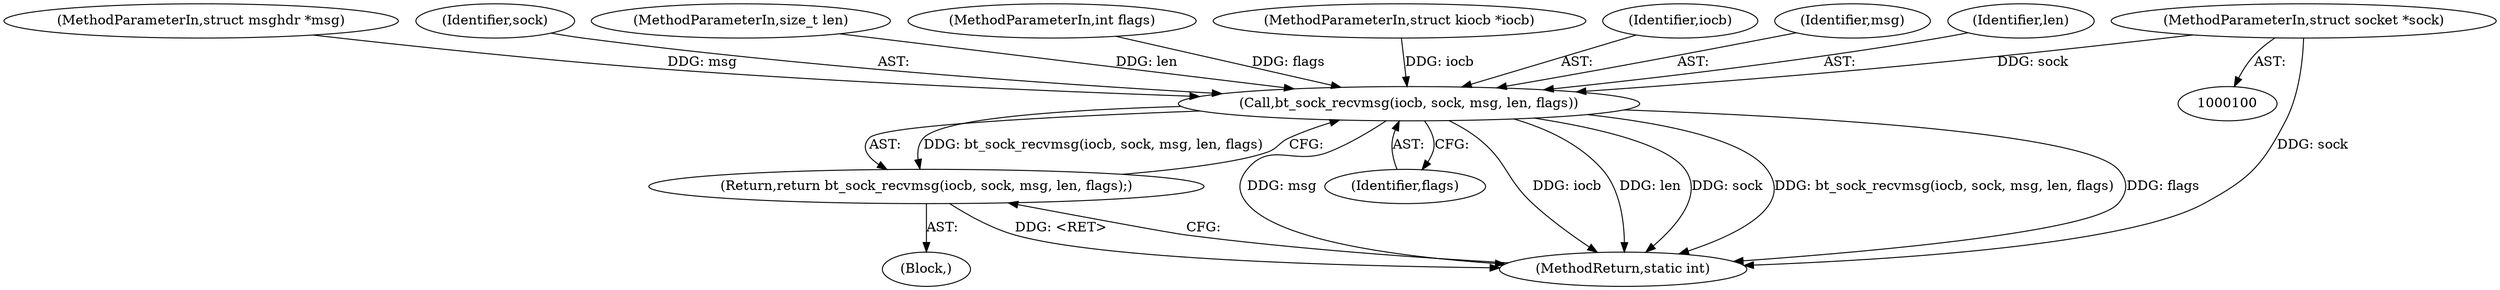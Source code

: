 digraph "0_linux_f3d3342602f8bcbf37d7c46641cb9bca7618eb1c_10@pointer" {
"1000102" [label="(MethodParameterIn,struct socket *sock)"];
"1000156" [label="(Call,bt_sock_recvmsg(iocb, sock, msg, len, flags))"];
"1000155" [label="(Return,return bt_sock_recvmsg(iocb, sock, msg, len, flags);)"];
"1000102" [label="(MethodParameterIn,struct socket *sock)"];
"1000161" [label="(Identifier,flags)"];
"1000162" [label="(MethodReturn,static int)"];
"1000103" [label="(MethodParameterIn,struct msghdr *msg)"];
"1000158" [label="(Identifier,sock)"];
"1000104" [label="(MethodParameterIn,size_t len)"];
"1000105" [label="(MethodParameterIn,int flags)"];
"1000101" [label="(MethodParameterIn,struct kiocb *iocb)"];
"1000106" [label="(Block,)"];
"1000156" [label="(Call,bt_sock_recvmsg(iocb, sock, msg, len, flags))"];
"1000157" [label="(Identifier,iocb)"];
"1000155" [label="(Return,return bt_sock_recvmsg(iocb, sock, msg, len, flags);)"];
"1000159" [label="(Identifier,msg)"];
"1000160" [label="(Identifier,len)"];
"1000102" -> "1000100"  [label="AST: "];
"1000102" -> "1000162"  [label="DDG: sock"];
"1000102" -> "1000156"  [label="DDG: sock"];
"1000156" -> "1000155"  [label="AST: "];
"1000156" -> "1000161"  [label="CFG: "];
"1000157" -> "1000156"  [label="AST: "];
"1000158" -> "1000156"  [label="AST: "];
"1000159" -> "1000156"  [label="AST: "];
"1000160" -> "1000156"  [label="AST: "];
"1000161" -> "1000156"  [label="AST: "];
"1000155" -> "1000156"  [label="CFG: "];
"1000156" -> "1000162"  [label="DDG: msg"];
"1000156" -> "1000162"  [label="DDG: iocb"];
"1000156" -> "1000162"  [label="DDG: len"];
"1000156" -> "1000162"  [label="DDG: sock"];
"1000156" -> "1000162"  [label="DDG: bt_sock_recvmsg(iocb, sock, msg, len, flags)"];
"1000156" -> "1000162"  [label="DDG: flags"];
"1000156" -> "1000155"  [label="DDG: bt_sock_recvmsg(iocb, sock, msg, len, flags)"];
"1000101" -> "1000156"  [label="DDG: iocb"];
"1000103" -> "1000156"  [label="DDG: msg"];
"1000104" -> "1000156"  [label="DDG: len"];
"1000105" -> "1000156"  [label="DDG: flags"];
"1000155" -> "1000106"  [label="AST: "];
"1000162" -> "1000155"  [label="CFG: "];
"1000155" -> "1000162"  [label="DDG: <RET>"];
}
